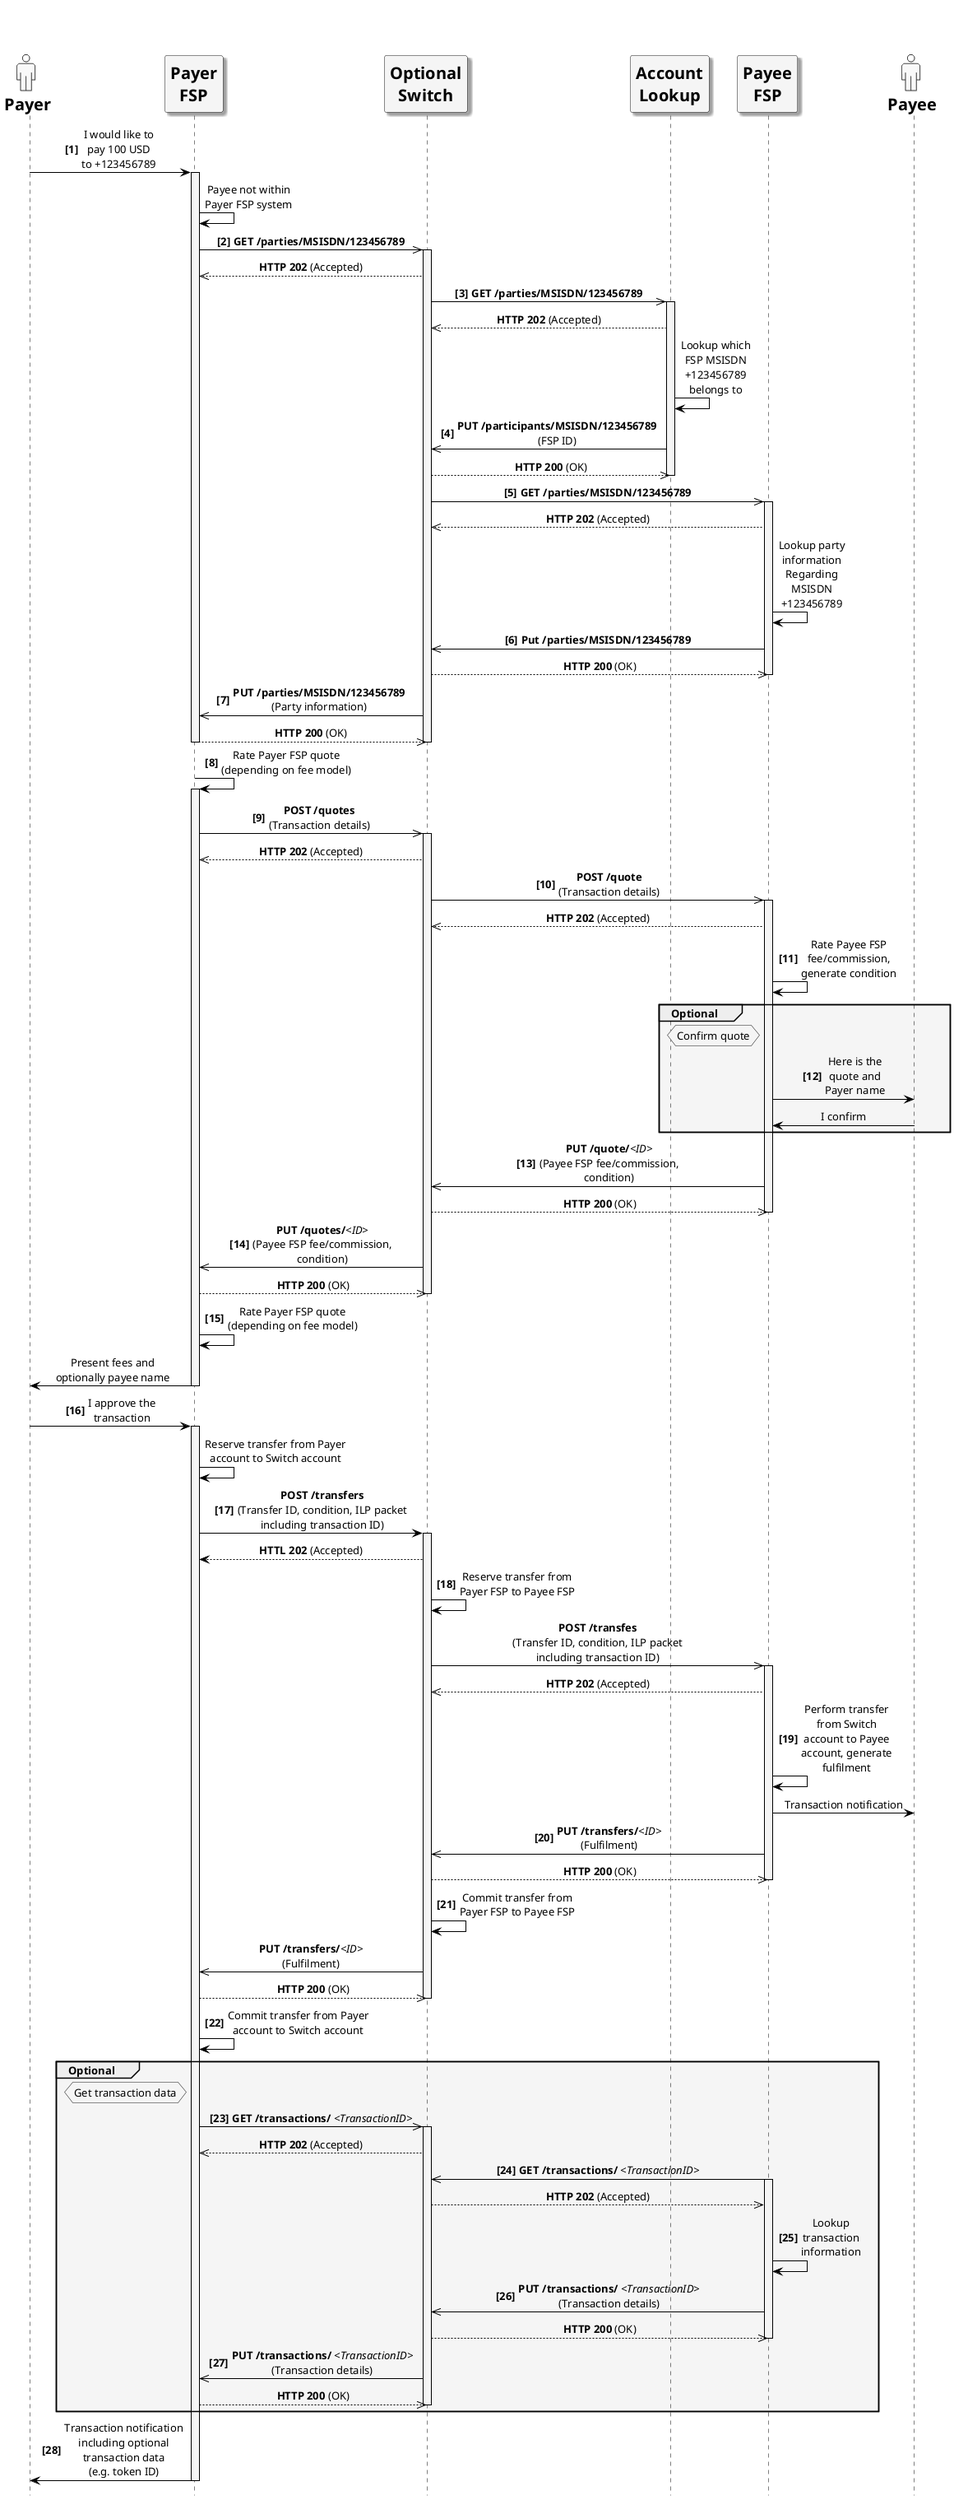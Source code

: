 /'*****
License
--------------
Copyright © 2017 Bill & Melinda Gates Foundation
The Mojaloop files are made available by the Bill & Melinda Gates Foundation under the Apache License, Version 2.0 (the "License") and you may not use these files except in compliance with the License. You may obtain a copy of the License at
http://www.apache.org/licenses/LICENSE-2.0
Unless required by applicable law or agreed to in writing, the Mojaloop files are distributed on an "AS IS" BASIS, WITHOUT WARRANTIES OR CONDITIONS OF ANY KIND, either express or implied. See the License for the specific language governing permissions and limitations under the License.
Contributors
--------------
This is the official list of the Mojaloop project contributors for this file.
Names of the original copyright holders (individuals or organizations)
should be listed with a '*' in the first column. People who have
contributed from an organization can be listed under the organization
that actually holds the copyright for their contributions (see the
Gates Foundation organization for an example). Those individuals should have
their names indented and be marked with a '-'. Email address can be added
optionally within square brackets <email>.
* Gates Foundation
- Name Surname <name.surname@gatesfoundation.com>

* Henk Kodde <henk.kodde@modusbox.com>
--------------
******'/

@startuml

' define actor image
sprite $actor [25x48/16] {
  0000000000010000000000000
  0000000006CAC910000000000
  0000000095101292000000000
  0000000651000119000000000
  0000000B10000018400000000
  0000001A10000016600000000
  0000000B10000017510000000
  000000083100001A210000000
  0000000191000176110000000
  000000003A866A61100000000
  0000000000466211100000000
  0003333333334443333310000
  0088888888888888888892000
  0821111111111111111118200
  8311111111111111111111A00
  A111111111111111111111A20
  A111111111111111111111A20
  A111111111111111111111A20
  A111111111111111111111A20
  A111111111111111111111A20
  A111111111111111111111A20
  A111111111111111111111A20
  A111111111111111111111A20
  A111551111111111138111A20
  A111661111111111139111A20
  A211661111111111139111A20
  A211661111111111139111A20
  A211661111161111139111A20
  A2116611111A2111139111A20
  A2116611111A2111139111A20
  A2116611111A2111139111A20
  A7669611111A211113A666B20
  36669611111A211113A666610
  00016611111A2111139111110
  00006611111A2111139100000
  00006611111A2111139100000
  00006611111A2111139100000
  00006611111A2111139100000
  00006611111A2111139100000
  00006611111A2111139100000
  00006611111A2111139100000
  00006611111A2111139100000
  00006611111A2111139100000
  00006611111A2111139100000
  00006966666B7666679100000
  0000266666666666664100000
  0000000111111111111100000
  0000000000000000000000000
}

' declaring skinparam
skinparam sequenceMessageAlign center
skinparam shadowing false
skinparam defaultFontName Verdana
skinparam monochrome true
skinparam SequenceLifeLineBackgroundColor WhiteSmoke
skinparam SequenceLifeLineBorderColor Black
skinparam ActorFontStyle Bold
skinparam ActorFontSize 20
skinparam ParticipantFontStyle Bold
skinparam ParticipantFontSize 20
skinparam ParticipantBackgroundColor WhiteSmoke
skinparam ArrowColor Black

skinparam actor {
  Bordercolor none
  Backgroundcolor none
  shadowing false
}

skinparam participant {
  shadowing true
}

hide footbox

' declare title
' title Payer Initiated Transaction pattern using the asynchronous REST binding

' Actor Keys:
' participant - FSP(Payer/Payee) and Switch
' actor - Payer/Payee(s)

' declare actors
actor "<$actor>\nPayer" as Payer
participant "Payer\nFSP" as PayerFSP
participant "Optional\nSwitch" as Switch
participant "Account\nLookup" as ALS
participant "Payee\nFSP" as PayeeFSP
actor "<$actor>\nPayee" as Payee

' start flow
autonumber 1 1 "<b>[0]"
Payer -> PayerFSP: I would like to\npay 100 USD\nto +123456789
activate PayerFSP
autonumber stop
PayerFSP -> PayerFSP: Payee not within\nPayer FSP system
autonumber resume
PayerFSP ->> Switch: **GET /parties/MSISDN/123456789**
activate Switch
autonumber stop
PayerFSP <<-- Switch: **HTTP 202** (Accepted)
autonumber resume
Switch ->> ALS: **GET /parties/MSISDN/123456789**
activate ALS
autonumber stop
Switch <<-- ALS: **HTTP 202** (Accepted)
ALS -> ALS: Lookup which\nFSP MSISDN\n+123456789\nbelongs to
autonumber resume
Switch <<- ALS: **PUT /participants/MSISDN/123456789**\n(FSP ID)
autonumber stop
Switch -->> ALS: **HTTP 200** (OK)
deactivate ALS
autonumber resume
Switch ->> PayeeFSP: **GET /parties/MSISDN/123456789**
activate PayeeFSP
autonumber stop
Switch <<-- PayeeFSP: **HTTP 202** (Accepted)
PayeeFSP -> PayeeFSP: Lookup party\ninformation\nRegarding\nMSISDN\n+123456789
autonumber resume
Switch <<- PayeeFSP: **Put /parties/MSISDN/123456789**
autonumber stop
Switch -->> PayeeFSP: **HTTP 200** (OK)
deactivate PayeeFSP
autonumber resume
PayerFSP <<- Switch: **PUT /parties/MSISDN/123456789**\n(Party information)
autonumber stop
PayerFSP -->> Switch: **HTTP 200** (OK)
deactivate Switch
deactivate PayerFSP
autonumber resume
PayerFSP -> PayerFSP: Rate Payer FSP quote\n(depending on fee model)
activate PayerFSP
PayerFSP ->> Switch: **POST /quotes**\n(Transaction details)
activate Switch
autonumber stop
PayerFSP <<-- Switch: **HTTP 202** (Accepted)
autonumber resume
Switch ->> PayeeFSP: **POST /quote**\n(Transaction details)
activate PayeeFSP
autonumber stop
Switch <<-- PayeeFSP: **HTTP 202** (Accepted)
autonumber resume
PayeeFSP -> PayeeFSP: Rate Payee FSP\nfee/commission,\ngenerate condition
group #OldLace Optional
  hnote left of PayeeFSP #OldLace
    Confirm quote
  end hnote
  PayeeFSP -> Payee: Here is the\nquote and\nPayer name
  autonumber stop
  PayeeFSP <- Payee: I confirm
end
autonumber resume
Switch <<- PayeeFSP: **PUT /quote/**<i><ID></i>\n(Payee FSP fee/commission,\ncondition)
autonumber stop
Switch -->> PayeeFSP: **HTTP 200** (OK)
deactivate PayeeFSP
autonumber resume
PayerFSP <<- Switch: **PUT /quotes/**<i><ID></i>\n(Payee FSP fee/commission,\ncondition)
autonumber stop
PayerFSP -->> Switch: **HTTP 200** (OK)
deactivate Switch
autonumber resume
PayerFSP -> PayerFSP: Rate Payer FSP quote\n(depending on fee model)
autonumber stop
Payer <- PayerFSP: Present fees and\noptionally payee name
deactivate PayerFSP
autonumber resume
Payer -> PayerFSP: I approve the\ntransaction
activate PayerFSP
autonumber stop
PayerFSP -> PayerFSP: Reserve transfer from Payer\naccount to Switch account
autonumber resume
PayerFSP -> Switch: **POST /transfers**\n(Transfer ID, condition, ILP packet\nincluding transaction ID)
autonumber stop
activate Switch
PayerFSP <-- Switch: **HTTL 202** (Accepted)
autonumber resume
Switch -> Switch: Reserve transfer from\nPayer FSP to Payee FSP
autonumber stop
Switch ->> PayeeFSP: **POST /transfes**\n(Transfer ID, condition, ILP packet\nincluding transaction ID)
activate PayeeFSP
Switch <<-- PayeeFSP: **HTTP 202** (Accepted)
autonumber resume
PayeeFSP -> PayeeFSP: Perform transfer\nfrom Switch\naccount to Payee\naccount, generate\nfulfilment
autonumber stop
PayeeFSP -> Payee: Transaction notification
autonumber resume
Switch <<- PayeeFSP: **PUT /transfers/**<i><ID></i>\n(Fulfilment)
autonumber stop
Switch -->> PayeeFSP: **HTTP 200** (OK)
deactivate PayeeFSP
autonumber resume
Switch -> Switch: Commit transfer from\nPayer FSP to Payee FSP
autonumber stop
PayerFSP <<- Switch: **PUT /transfers/**<i><ID></i>\n(Fulfilment)
PayerFSP -->> Switch: **HTTP 200** (OK) 
deactivate Switch
autonumber resume
PayerFSP -> PayerFSP: Commit transfer from Payer\naccount to Switch account
group #OldLace Optional
  hnote left of PayerFSP #OldLace
    Get transaction data
  end hnote
  PayerFSP ->> Switch: **GET /transactions/** <i><TransactionID></i>
  activate Switch
  autonumber stop
  PayerFSP <<-- Switch: **HTTP 202** (Accepted)
  autonumber resume
  Switch <<- PayeeFSP: **GET /transactions/** <i><TransactionID></i>
  activate PayeeFSP
  autonumber stop
  Switch -->> PayeeFSP: **HTTP 202** (Accepted)
  autonumber resume
  PayeeFSP -> PayeeFSP: Lookup\ntransaction\ninformation
  Switch <<- PayeeFSP: **PUT /transactions/** <i><TransactionID></i>\n(Transaction details)
  autonumber stop
  Switch -->> PayeeFSP: **HTTP 200** (OK)
  deactivate PayeeFSP
  autonumber resume
  PayerFSP <<- Switch: **PUT /transactions/** <i><TransactionID></i>\n(Transaction details)
  autonumber stop
  PayerFSP -->> Switch: **HTTP 200** (OK)
  deactivate Switch
end
autonumber resume
Payer <- PayerFSP: Transaction notification\nincluding optional\ntransaction data\n(e.g. token ID)
deactivate PayerFSP
autonumber stop
@enduml
